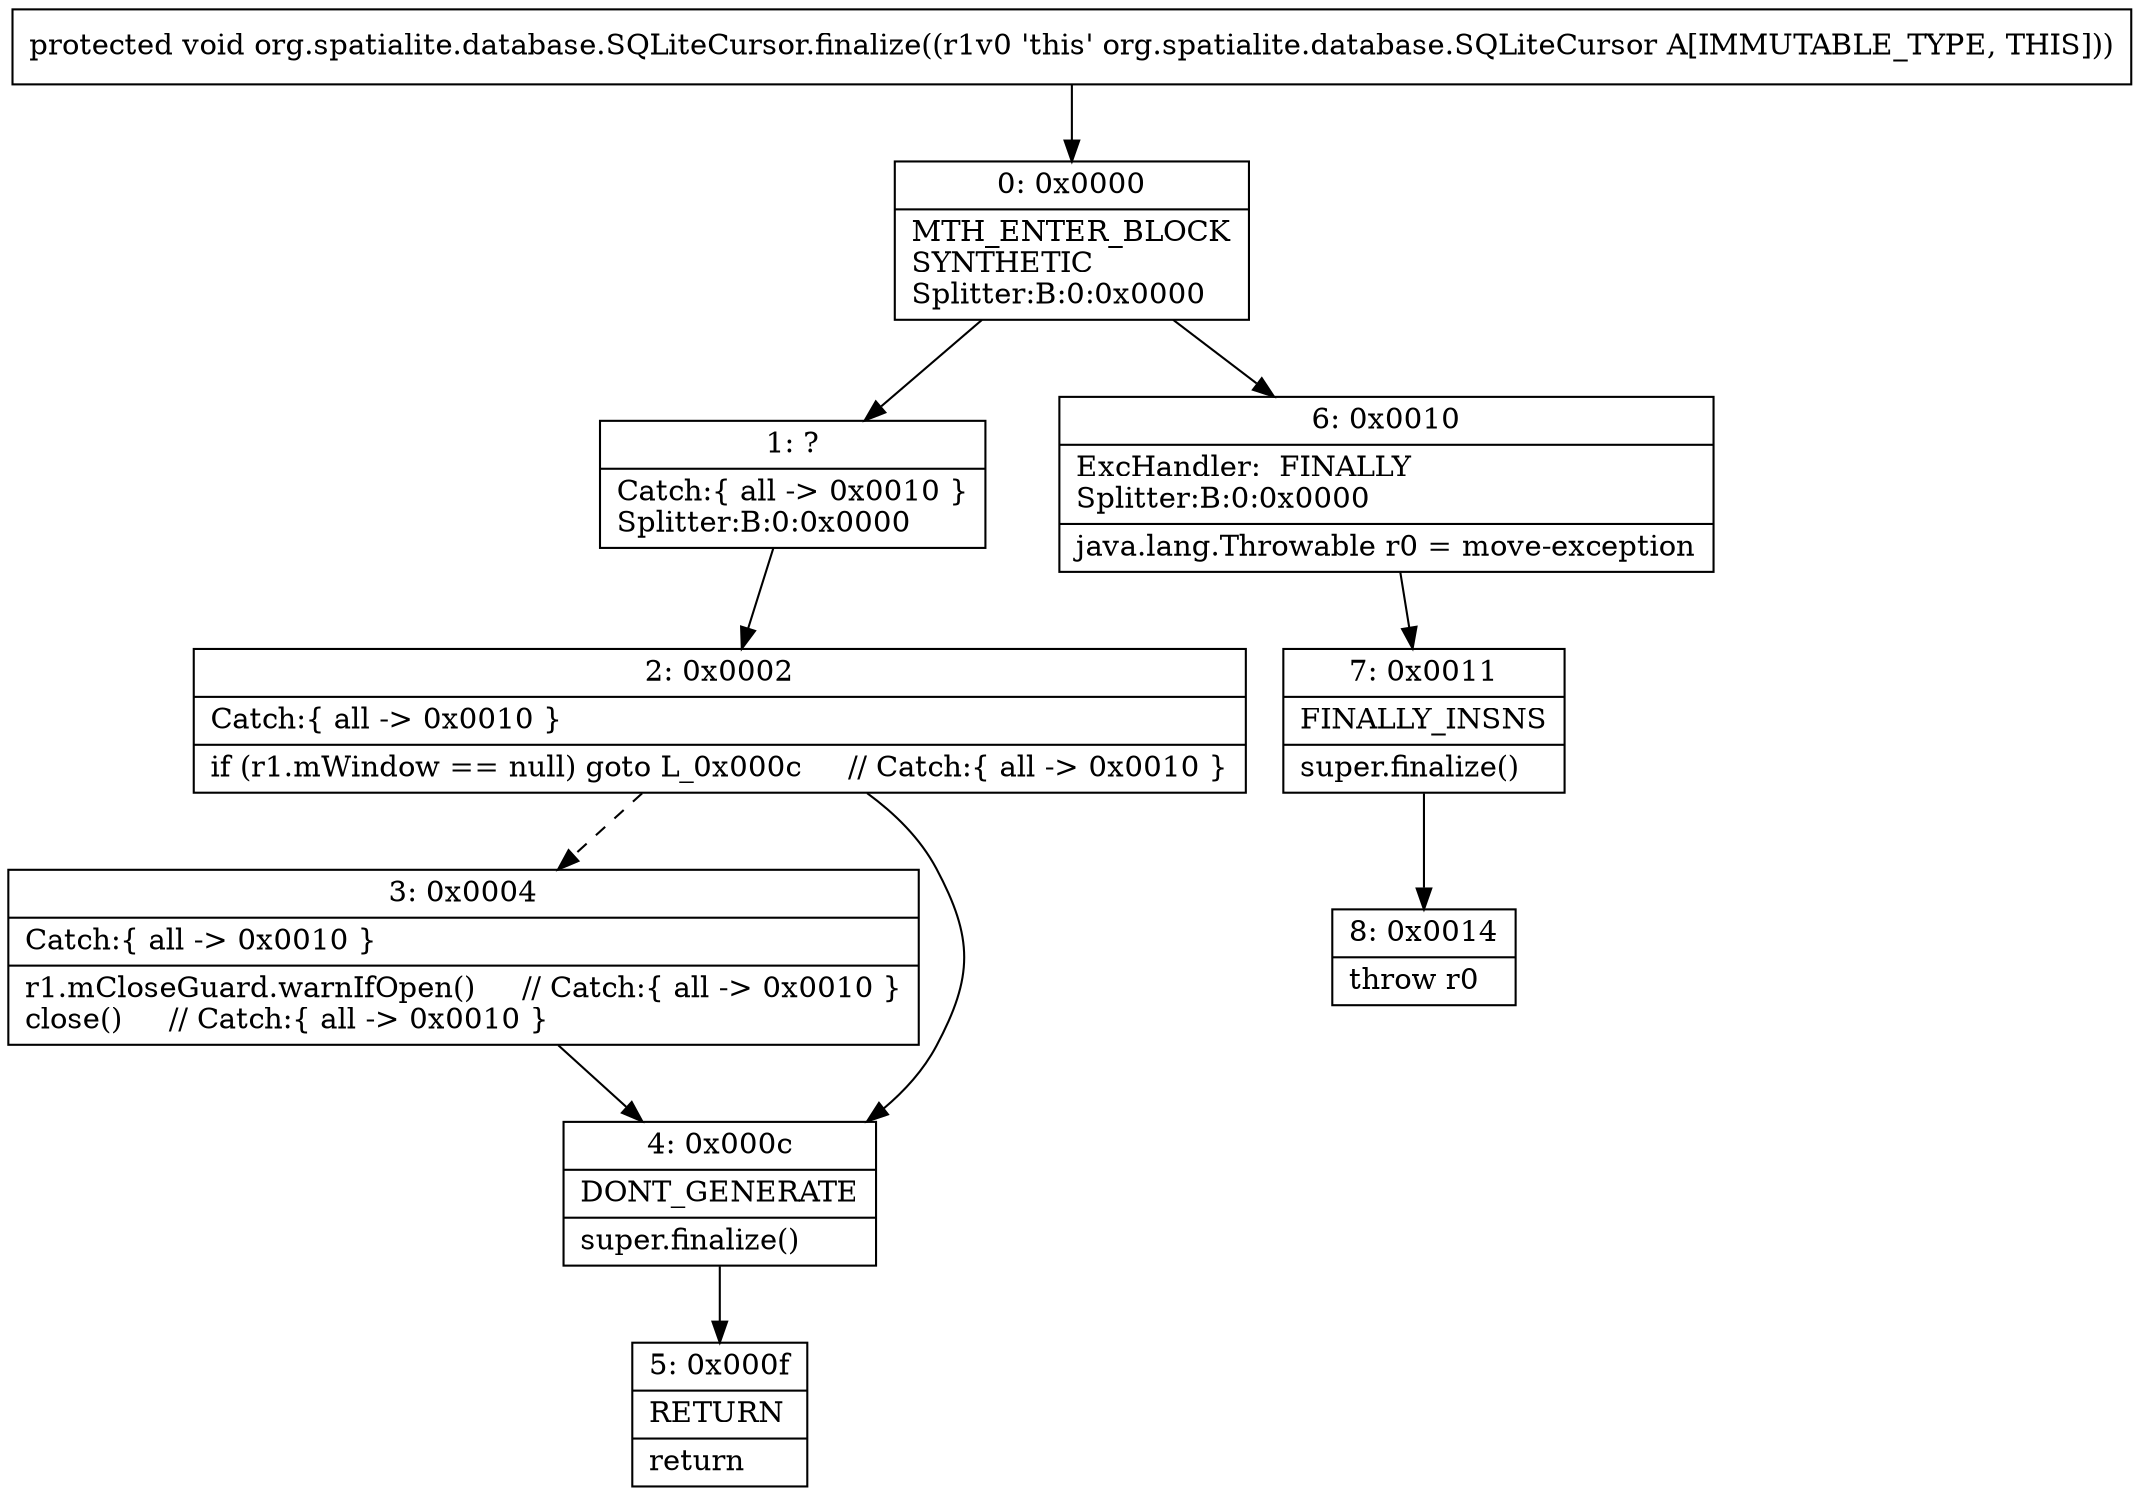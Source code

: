 digraph "CFG fororg.spatialite.database.SQLiteCursor.finalize()V" {
Node_0 [shape=record,label="{0\:\ 0x0000|MTH_ENTER_BLOCK\lSYNTHETIC\lSplitter:B:0:0x0000\l}"];
Node_1 [shape=record,label="{1\:\ ?|Catch:\{ all \-\> 0x0010 \}\lSplitter:B:0:0x0000\l}"];
Node_2 [shape=record,label="{2\:\ 0x0002|Catch:\{ all \-\> 0x0010 \}\l|if (r1.mWindow == null) goto L_0x000c     \/\/ Catch:\{ all \-\> 0x0010 \}\l}"];
Node_3 [shape=record,label="{3\:\ 0x0004|Catch:\{ all \-\> 0x0010 \}\l|r1.mCloseGuard.warnIfOpen()     \/\/ Catch:\{ all \-\> 0x0010 \}\lclose()     \/\/ Catch:\{ all \-\> 0x0010 \}\l}"];
Node_4 [shape=record,label="{4\:\ 0x000c|DONT_GENERATE\l|super.finalize()\l}"];
Node_5 [shape=record,label="{5\:\ 0x000f|RETURN\l|return\l}"];
Node_6 [shape=record,label="{6\:\ 0x0010|ExcHandler:  FINALLY\lSplitter:B:0:0x0000\l|java.lang.Throwable r0 = move\-exception\l}"];
Node_7 [shape=record,label="{7\:\ 0x0011|FINALLY_INSNS\l|super.finalize()\l}"];
Node_8 [shape=record,label="{8\:\ 0x0014|throw r0\l}"];
MethodNode[shape=record,label="{protected void org.spatialite.database.SQLiteCursor.finalize((r1v0 'this' org.spatialite.database.SQLiteCursor A[IMMUTABLE_TYPE, THIS])) }"];
MethodNode -> Node_0;
Node_0 -> Node_1;
Node_0 -> Node_6;
Node_1 -> Node_2;
Node_2 -> Node_3[style=dashed];
Node_2 -> Node_4;
Node_3 -> Node_4;
Node_4 -> Node_5;
Node_6 -> Node_7;
Node_7 -> Node_8;
}

